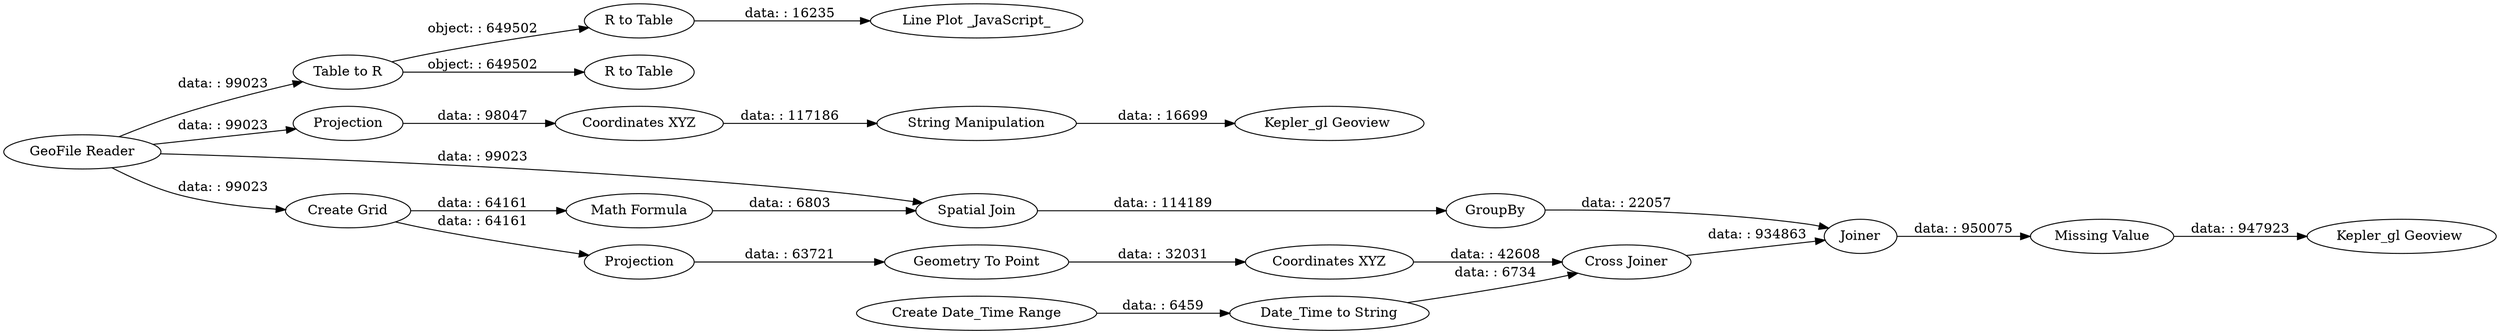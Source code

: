 digraph {
	"-8305817946679863801_19" [label="Table to R"]
	"-8305817946679863801_13" [label="Math Formula"]
	"-8305817946679863801_22" [label="Line Plot _JavaScript_"]
	"-8305817946679863801_5" [label="Kepler_gl Geoview "]
	"-8305817946679863801_11" [label="Date_Time to String"]
	"-8305817946679863801_9" [label="Coordinates XYZ"]
	"-8305817946679863801_10" [label="Create Date_Time Range"]
	"-8305817946679863801_2" [label=Projection]
	"-8305817946679863801_18" [label="Kepler_gl Geoview "]
	"-8305817946679863801_7" [label=Projection]
	"-8305817946679863801_6" [label="Create Grid"]
	"-8305817946679863801_20" [label="R to Table"]
	"-8305817946679863801_16" [label=Joiner]
	"-8305817946679863801_14" [label="Spatial Join"]
	"-8305817946679863801_4" [label="String Manipulation"]
	"-8305817946679863801_12" [label="Cross Joiner"]
	"-8305817946679863801_8" [label="Geometry To Point"]
	"-8305817946679863801_15" [label=GroupBy]
	"-8305817946679863801_17" [label="Missing Value"]
	"-8305817946679863801_1" [label="GeoFile Reader"]
	"-8305817946679863801_3" [label="Coordinates XYZ"]
	"-8305817946679863801_21" [label="R to Table"]
	"-8305817946679863801_6" -> "-8305817946679863801_7" [label="data: : 64161"]
	"-8305817946679863801_10" -> "-8305817946679863801_11" [label="data: : 6459"]
	"-8305817946679863801_11" -> "-8305817946679863801_12" [label="data: : 6734"]
	"-8305817946679863801_8" -> "-8305817946679863801_9" [label="data: : 32031"]
	"-8305817946679863801_12" -> "-8305817946679863801_16" [label="data: : 934863"]
	"-8305817946679863801_20" -> "-8305817946679863801_22" [label="data: : 16235"]
	"-8305817946679863801_7" -> "-8305817946679863801_8" [label="data: : 63721"]
	"-8305817946679863801_9" -> "-8305817946679863801_12" [label="data: : 42608"]
	"-8305817946679863801_4" -> "-8305817946679863801_5" [label="data: : 16699"]
	"-8305817946679863801_17" -> "-8305817946679863801_18" [label="data: : 947923"]
	"-8305817946679863801_14" -> "-8305817946679863801_15" [label="data: : 114189"]
	"-8305817946679863801_15" -> "-8305817946679863801_16" [label="data: : 22057"]
	"-8305817946679863801_3" -> "-8305817946679863801_4" [label="data: : 117186"]
	"-8305817946679863801_16" -> "-8305817946679863801_17" [label="data: : 950075"]
	"-8305817946679863801_1" -> "-8305817946679863801_2" [label="data: : 99023"]
	"-8305817946679863801_6" -> "-8305817946679863801_13" [label="data: : 64161"]
	"-8305817946679863801_1" -> "-8305817946679863801_6" [label="data: : 99023"]
	"-8305817946679863801_19" -> "-8305817946679863801_21" [label="object: : 649502"]
	"-8305817946679863801_2" -> "-8305817946679863801_3" [label="data: : 98047"]
	"-8305817946679863801_19" -> "-8305817946679863801_20" [label="object: : 649502"]
	"-8305817946679863801_1" -> "-8305817946679863801_19" [label="data: : 99023"]
	"-8305817946679863801_1" -> "-8305817946679863801_14" [label="data: : 99023"]
	"-8305817946679863801_13" -> "-8305817946679863801_14" [label="data: : 6803"]
	rankdir=LR
}
